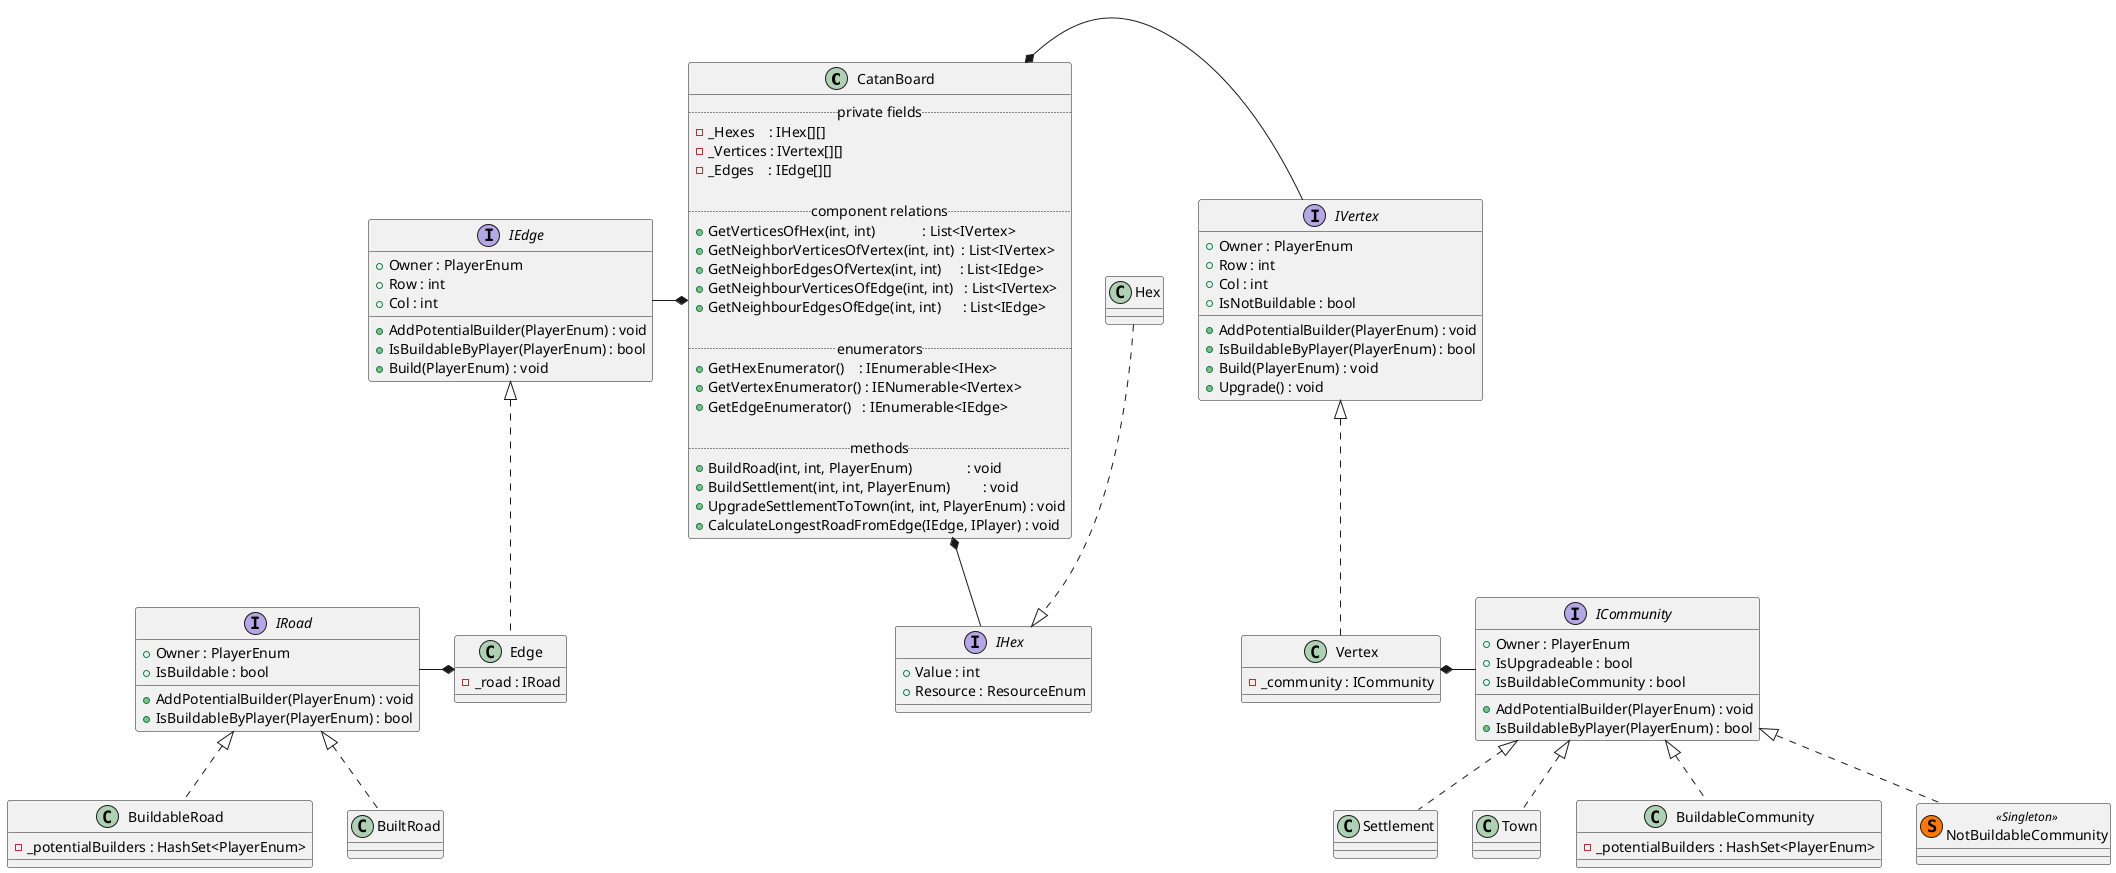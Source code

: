 @startuml
class CatanBoard {
    ..private fields..
	-_Hexes    : IHex[][]
    -_Vertices : IVertex[][]
    -_Edges    : IEdge[][]
    
	..component relations..
    +GetVerticesOfHex(int, int)             : List<IVertex>
    +GetNeighborVerticesOfVertex(int, int)  : List<IVertex>
    +GetNeighborEdgesOfVertex(int, int)     : List<IEdge>
    +GetNeighbourVerticesOfEdge(int, int)   : List<IVertex>
    +GetNeighbourEdgesOfEdge(int, int)      : List<IEdge>
    
	..enumerators..
    +GetHexEnumerator()    : IEnumerable<IHex>
    +GetVertexEnumerator() : IENumerable<IVertex>
    +GetEdgeEnumerator()   : IEnumerable<IEdge>

    ..methods..
    +BuildRoad(int, int, PlayerEnum)               : void
    +BuildSettlement(int, int, PlayerEnum)         : void
    +UpgradeSettlementToTown(int, int, PlayerEnum) : void
    +CalculateLongestRoadFromEdge(IEdge, IPlayer) : void
}

interface IVertex
{
    +Owner : PlayerEnum
    +Row : int
    +Col : int
    +AddPotentialBuilder(PlayerEnum) : void
    +IsBuildableByPlayer(PlayerEnum) : bool
    +IsNotBuildable : bool
    +Build(PlayerEnum) : void
    +Upgrade() : void
}

class Vertex implements IVertex{
    -_community : ICommunity
}

interface ICommunity{
    +Owner : PlayerEnum
    +AddPotentialBuilder(PlayerEnum) : void
    +IsBuildableByPlayer(PlayerEnum) : bool
    +IsUpgradeable : bool
    +IsBuildableCommunity : bool
}

Vertex *-right- ICommunity

class BuildableCommunity implements ICommunity
{
    -_potentialBuilders : HashSet<PlayerEnum>
}
class NotBuildableCommunity << (S,#FF7700) Singleton >> implements ICommunity
class Settlement implements ICommunity
class Town implements ICommunity

interface IEdge 
{
    +Owner : PlayerEnum
    +Row : int
    +Col : int
    +AddPotentialBuilder(PlayerEnum) : void
    +IsBuildableByPlayer(PlayerEnum) : bool
    +Build(PlayerEnum) : void
}

class Edge implements IEdge
{
    -_road : IRoad
}

interface IRoad
{
    +Owner : PlayerEnum
    +IsBuildable : bool
    +AddPotentialBuilder(PlayerEnum) : void
    +IsBuildableByPlayer(PlayerEnum) : bool
}
Edge *-left- IRoad

class BuildableRoad implements IRoad
{
    -_potentialBuilders : HashSet<PlayerEnum>
}

class BuiltRoad implements IRoad

interface IHex
{
    +Value : int
    +Resource : ResourceEnum
}

class Hex
{
    
}

Hex .down.|> IHex
CatanBoard *-right- IVertex
CatanBoard *-left- IEdge
CatanBoard *-- IHex

@enduml
